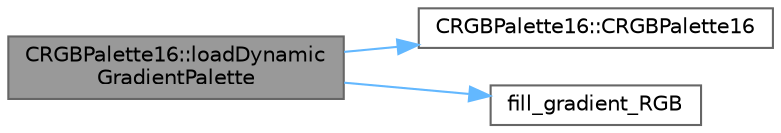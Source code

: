 digraph "CRGBPalette16::loadDynamicGradientPalette"
{
 // LATEX_PDF_SIZE
  bgcolor="transparent";
  edge [fontname=Helvetica,fontsize=10,labelfontname=Helvetica,labelfontsize=10];
  node [fontname=Helvetica,fontsize=10,shape=box,height=0.2,width=0.4];
  rankdir="LR";
  Node1 [id="Node000001",label="CRGBPalette16::loadDynamic\lGradientPalette",height=0.2,width=0.4,color="gray40", fillcolor="grey60", style="filled", fontcolor="black",tooltip="Creates a palette from a gradient palette in dynamic (heap) memory."];
  Node1 -> Node2 [id="edge1_Node000001_Node000002",color="steelblue1",style="solid",tooltip=" "];
  Node2 [id="Node000002",label="CRGBPalette16::CRGBPalette16",height=0.2,width=0.4,color="grey40", fillcolor="white", style="filled",URL="$d2/dc4/class_c_r_g_b_palette16_af3a6a06fddf749622ffe099e2d39302f.html#af3a6a06fddf749622ffe099e2d39302f",tooltip="Default constructor."];
  Node1 -> Node3 [id="edge2_Node000001_Node000003",color="steelblue1",style="solid",tooltip=" "];
  Node3 [id="Node000003",label="fill_gradient_RGB",height=0.2,width=0.4,color="grey40", fillcolor="white", style="filled",URL="$da/de3/group___color_fills_ga6afaa1f712186a4b67445f69871cad88.html#ga6afaa1f712186a4b67445f69871cad88",tooltip="Fill a range of LEDs with a smooth RGB gradient between two RGB colors."];
}
